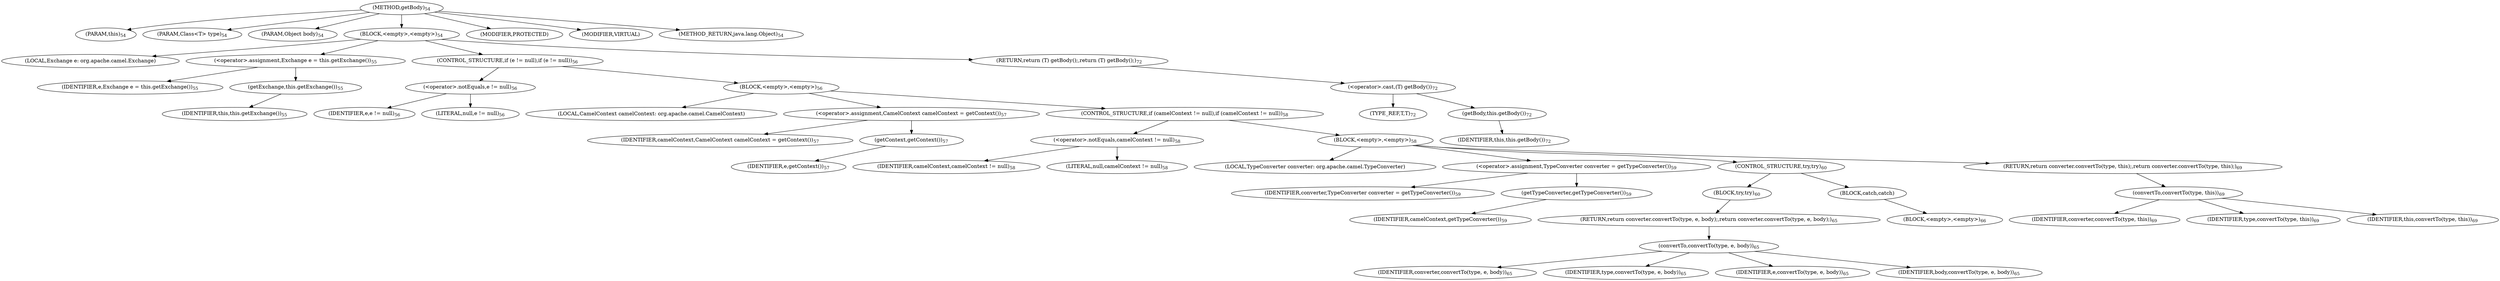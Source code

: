 digraph "getBody" {  
"106" [label = <(METHOD,getBody)<SUB>54</SUB>> ]
"11" [label = <(PARAM,this)<SUB>54</SUB>> ]
"107" [label = <(PARAM,Class&lt;T&gt; type)<SUB>54</SUB>> ]
"108" [label = <(PARAM,Object body)<SUB>54</SUB>> ]
"109" [label = <(BLOCK,&lt;empty&gt;,&lt;empty&gt;)<SUB>54</SUB>> ]
"110" [label = <(LOCAL,Exchange e: org.apache.camel.Exchange)> ]
"111" [label = <(&lt;operator&gt;.assignment,Exchange e = this.getExchange())<SUB>55</SUB>> ]
"112" [label = <(IDENTIFIER,e,Exchange e = this.getExchange())<SUB>55</SUB>> ]
"113" [label = <(getExchange,this.getExchange())<SUB>55</SUB>> ]
"10" [label = <(IDENTIFIER,this,this.getExchange())<SUB>55</SUB>> ]
"114" [label = <(CONTROL_STRUCTURE,if (e != null),if (e != null))<SUB>56</SUB>> ]
"115" [label = <(&lt;operator&gt;.notEquals,e != null)<SUB>56</SUB>> ]
"116" [label = <(IDENTIFIER,e,e != null)<SUB>56</SUB>> ]
"117" [label = <(LITERAL,null,e != null)<SUB>56</SUB>> ]
"118" [label = <(BLOCK,&lt;empty&gt;,&lt;empty&gt;)<SUB>56</SUB>> ]
"119" [label = <(LOCAL,CamelContext camelContext: org.apache.camel.CamelContext)> ]
"120" [label = <(&lt;operator&gt;.assignment,CamelContext camelContext = getContext())<SUB>57</SUB>> ]
"121" [label = <(IDENTIFIER,camelContext,CamelContext camelContext = getContext())<SUB>57</SUB>> ]
"122" [label = <(getContext,getContext())<SUB>57</SUB>> ]
"123" [label = <(IDENTIFIER,e,getContext())<SUB>57</SUB>> ]
"124" [label = <(CONTROL_STRUCTURE,if (camelContext != null),if (camelContext != null))<SUB>58</SUB>> ]
"125" [label = <(&lt;operator&gt;.notEquals,camelContext != null)<SUB>58</SUB>> ]
"126" [label = <(IDENTIFIER,camelContext,camelContext != null)<SUB>58</SUB>> ]
"127" [label = <(LITERAL,null,camelContext != null)<SUB>58</SUB>> ]
"128" [label = <(BLOCK,&lt;empty&gt;,&lt;empty&gt;)<SUB>58</SUB>> ]
"129" [label = <(LOCAL,TypeConverter converter: org.apache.camel.TypeConverter)> ]
"130" [label = <(&lt;operator&gt;.assignment,TypeConverter converter = getTypeConverter())<SUB>59</SUB>> ]
"131" [label = <(IDENTIFIER,converter,TypeConverter converter = getTypeConverter())<SUB>59</SUB>> ]
"132" [label = <(getTypeConverter,getTypeConverter())<SUB>59</SUB>> ]
"133" [label = <(IDENTIFIER,camelContext,getTypeConverter())<SUB>59</SUB>> ]
"134" [label = <(CONTROL_STRUCTURE,try,try)<SUB>60</SUB>> ]
"135" [label = <(BLOCK,try,try)<SUB>60</SUB>> ]
"136" [label = <(RETURN,return converter.convertTo(type, e, body);,return converter.convertTo(type, e, body);)<SUB>65</SUB>> ]
"137" [label = <(convertTo,convertTo(type, e, body))<SUB>65</SUB>> ]
"138" [label = <(IDENTIFIER,converter,convertTo(type, e, body))<SUB>65</SUB>> ]
"139" [label = <(IDENTIFIER,type,convertTo(type, e, body))<SUB>65</SUB>> ]
"140" [label = <(IDENTIFIER,e,convertTo(type, e, body))<SUB>65</SUB>> ]
"141" [label = <(IDENTIFIER,body,convertTo(type, e, body))<SUB>65</SUB>> ]
"142" [label = <(BLOCK,catch,catch)> ]
"143" [label = <(BLOCK,&lt;empty&gt;,&lt;empty&gt;)<SUB>66</SUB>> ]
"144" [label = <(RETURN,return converter.convertTo(type, this);,return converter.convertTo(type, this);)<SUB>69</SUB>> ]
"145" [label = <(convertTo,convertTo(type, this))<SUB>69</SUB>> ]
"146" [label = <(IDENTIFIER,converter,convertTo(type, this))<SUB>69</SUB>> ]
"147" [label = <(IDENTIFIER,type,convertTo(type, this))<SUB>69</SUB>> ]
"12" [label = <(IDENTIFIER,this,convertTo(type, this))<SUB>69</SUB>> ]
"148" [label = <(RETURN,return (T) getBody();,return (T) getBody();)<SUB>72</SUB>> ]
"149" [label = <(&lt;operator&gt;.cast,(T) getBody())<SUB>72</SUB>> ]
"150" [label = <(TYPE_REF,T,T)<SUB>72</SUB>> ]
"151" [label = <(getBody,this.getBody())<SUB>72</SUB>> ]
"13" [label = <(IDENTIFIER,this,this.getBody())<SUB>72</SUB>> ]
"152" [label = <(MODIFIER,PROTECTED)> ]
"153" [label = <(MODIFIER,VIRTUAL)> ]
"154" [label = <(METHOD_RETURN,java.lang.Object)<SUB>54</SUB>> ]
  "106" -> "11" 
  "106" -> "107" 
  "106" -> "108" 
  "106" -> "109" 
  "106" -> "152" 
  "106" -> "153" 
  "106" -> "154" 
  "109" -> "110" 
  "109" -> "111" 
  "109" -> "114" 
  "109" -> "148" 
  "111" -> "112" 
  "111" -> "113" 
  "113" -> "10" 
  "114" -> "115" 
  "114" -> "118" 
  "115" -> "116" 
  "115" -> "117" 
  "118" -> "119" 
  "118" -> "120" 
  "118" -> "124" 
  "120" -> "121" 
  "120" -> "122" 
  "122" -> "123" 
  "124" -> "125" 
  "124" -> "128" 
  "125" -> "126" 
  "125" -> "127" 
  "128" -> "129" 
  "128" -> "130" 
  "128" -> "134" 
  "128" -> "144" 
  "130" -> "131" 
  "130" -> "132" 
  "132" -> "133" 
  "134" -> "135" 
  "134" -> "142" 
  "135" -> "136" 
  "136" -> "137" 
  "137" -> "138" 
  "137" -> "139" 
  "137" -> "140" 
  "137" -> "141" 
  "142" -> "143" 
  "144" -> "145" 
  "145" -> "146" 
  "145" -> "147" 
  "145" -> "12" 
  "148" -> "149" 
  "149" -> "150" 
  "149" -> "151" 
  "151" -> "13" 
}

